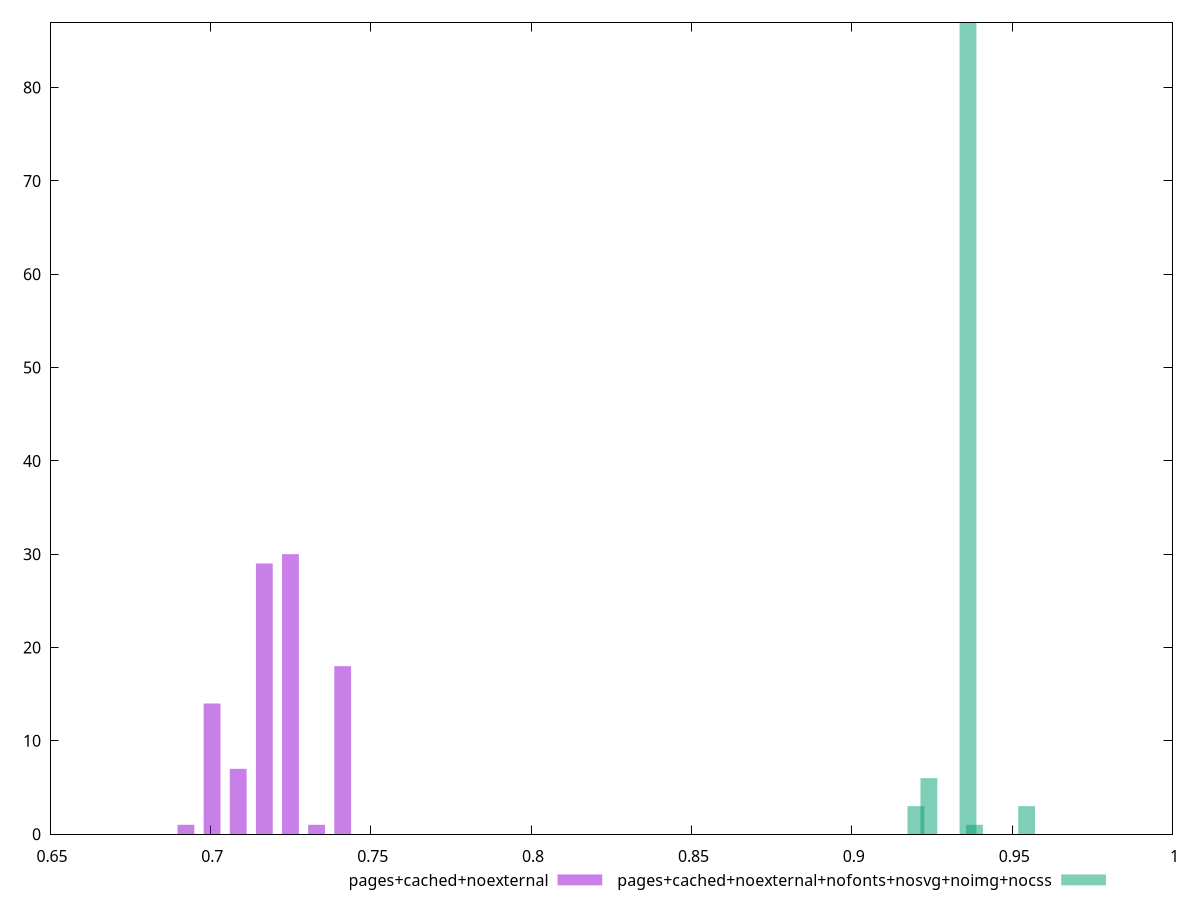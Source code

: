 $_pagesCachedNoexternal <<EOF
0.7005337554183992 14
0.7249709794446225 30
0.7168252381025481 29
0.7412624621287713 18
0.7086794967604737 7
0.6923880140763249 1
0.7331167207866969 1
EOF
$_pagesCachedNoexternalNofontsNosvgNoimgNocss <<EOF
0.9362352705965451 87
0.9240499959250065 6
0.9382661497084681 1
0.9545131826038529 3
0.9199882377011603 3
EOF
set key outside below
set terminal pngcairo
set output "report_00005_2020-11-02T22-26-11.212Z/performance_score/performance_score_pages+cached+noexternal_pages+cached+noexternal+nofonts+nosvg+noimg+nocss+hist.png"
set boxwidth 0.00524250337055056
set style fill transparent solid 0.5 noborder
set yrange [0:87]
plot $_pagesCachedNoexternal title "pages+cached+noexternal" with boxes ,$_pagesCachedNoexternalNofontsNosvgNoimgNocss title "pages+cached+noexternal+nofonts+nosvg+noimg+nocss" with boxes ,